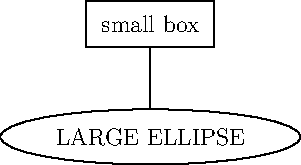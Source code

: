 unitsize(1cm);
size(300);
real margin=2mm;
pair z1=(0,1);
pair z0=(0,0);

object Box=draw("small box",box,z1,margin);
object Ellipse=draw("LARGE ELLIPSE",ellipse,z0,margin);

add(new void(frame f, transform t) {
draw(f,point(Box,S,t){S}..{S}point(Ellipse,N,t));
});